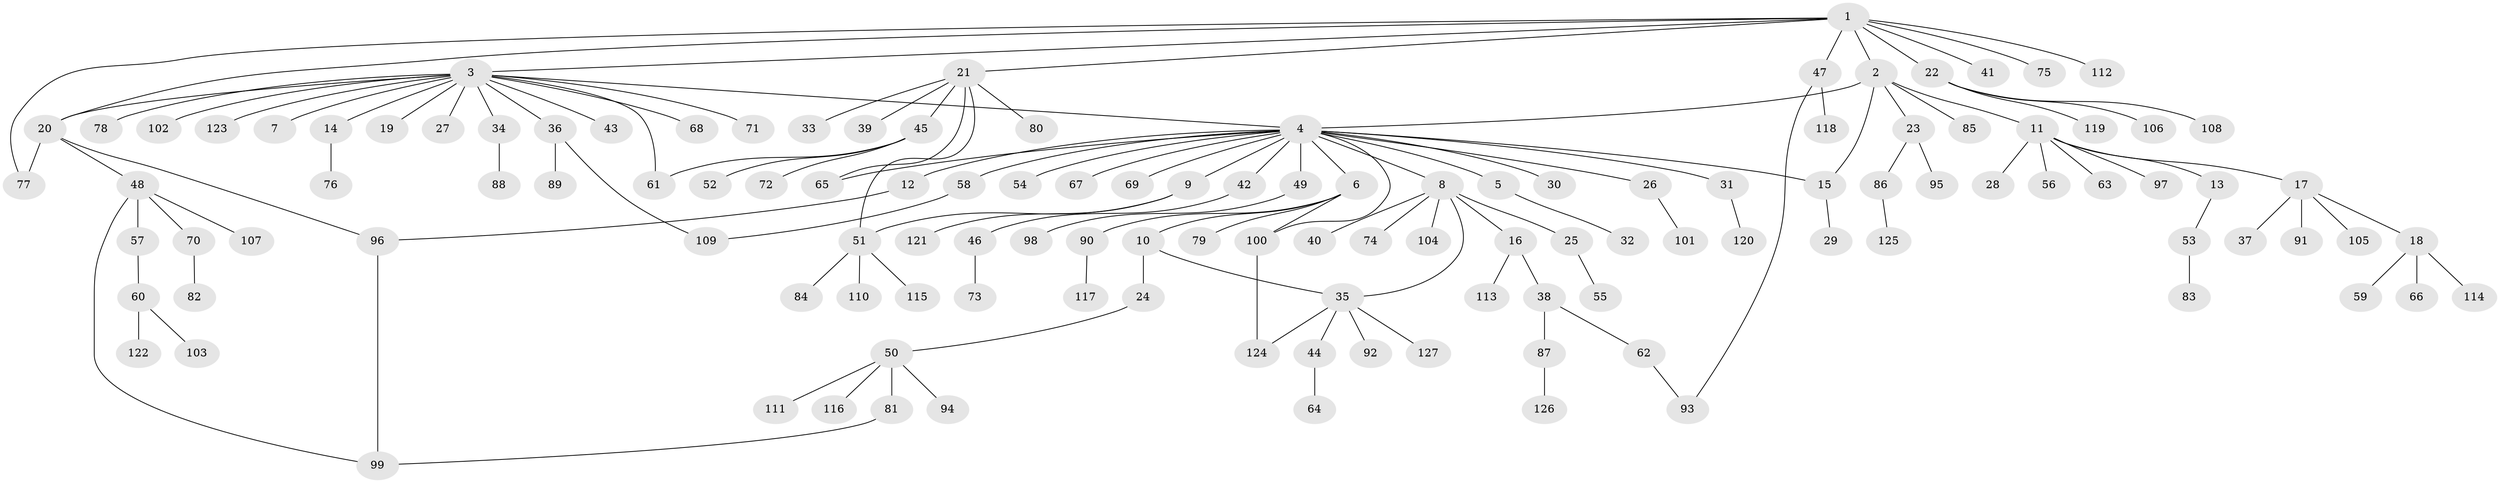 // coarse degree distribution, {22: 0.010416666666666666, 5: 0.010416666666666666, 19: 0.010416666666666666, 1: 0.6145833333333334, 6: 0.052083333333333336, 8: 0.010416666666666666, 2: 0.16666666666666666, 3: 0.09375, 4: 0.03125}
// Generated by graph-tools (version 1.1) at 2025/41/03/06/25 10:41:49]
// undirected, 127 vertices, 141 edges
graph export_dot {
graph [start="1"]
  node [color=gray90,style=filled];
  1;
  2;
  3;
  4;
  5;
  6;
  7;
  8;
  9;
  10;
  11;
  12;
  13;
  14;
  15;
  16;
  17;
  18;
  19;
  20;
  21;
  22;
  23;
  24;
  25;
  26;
  27;
  28;
  29;
  30;
  31;
  32;
  33;
  34;
  35;
  36;
  37;
  38;
  39;
  40;
  41;
  42;
  43;
  44;
  45;
  46;
  47;
  48;
  49;
  50;
  51;
  52;
  53;
  54;
  55;
  56;
  57;
  58;
  59;
  60;
  61;
  62;
  63;
  64;
  65;
  66;
  67;
  68;
  69;
  70;
  71;
  72;
  73;
  74;
  75;
  76;
  77;
  78;
  79;
  80;
  81;
  82;
  83;
  84;
  85;
  86;
  87;
  88;
  89;
  90;
  91;
  92;
  93;
  94;
  95;
  96;
  97;
  98;
  99;
  100;
  101;
  102;
  103;
  104;
  105;
  106;
  107;
  108;
  109;
  110;
  111;
  112;
  113;
  114;
  115;
  116;
  117;
  118;
  119;
  120;
  121;
  122;
  123;
  124;
  125;
  126;
  127;
  1 -- 2;
  1 -- 3;
  1 -- 20;
  1 -- 21;
  1 -- 22;
  1 -- 41;
  1 -- 47;
  1 -- 75;
  1 -- 77;
  1 -- 112;
  2 -- 4;
  2 -- 11;
  2 -- 15;
  2 -- 23;
  2 -- 85;
  3 -- 4;
  3 -- 7;
  3 -- 14;
  3 -- 19;
  3 -- 20;
  3 -- 27;
  3 -- 34;
  3 -- 36;
  3 -- 43;
  3 -- 61;
  3 -- 68;
  3 -- 71;
  3 -- 78;
  3 -- 102;
  3 -- 123;
  4 -- 5;
  4 -- 6;
  4 -- 8;
  4 -- 9;
  4 -- 12;
  4 -- 15;
  4 -- 26;
  4 -- 30;
  4 -- 31;
  4 -- 42;
  4 -- 49;
  4 -- 54;
  4 -- 58;
  4 -- 65;
  4 -- 67;
  4 -- 69;
  4 -- 100;
  5 -- 32;
  6 -- 10;
  6 -- 79;
  6 -- 90;
  6 -- 100;
  8 -- 16;
  8 -- 25;
  8 -- 35;
  8 -- 40;
  8 -- 74;
  8 -- 104;
  9 -- 51;
  9 -- 121;
  10 -- 24;
  10 -- 35;
  11 -- 13;
  11 -- 17;
  11 -- 28;
  11 -- 56;
  11 -- 63;
  11 -- 97;
  12 -- 96;
  13 -- 53;
  14 -- 76;
  15 -- 29;
  16 -- 38;
  16 -- 113;
  17 -- 18;
  17 -- 37;
  17 -- 91;
  17 -- 105;
  18 -- 59;
  18 -- 66;
  18 -- 114;
  20 -- 48;
  20 -- 77;
  20 -- 96;
  21 -- 33;
  21 -- 39;
  21 -- 45;
  21 -- 51;
  21 -- 65;
  21 -- 80;
  22 -- 106;
  22 -- 108;
  22 -- 119;
  23 -- 86;
  23 -- 95;
  24 -- 50;
  25 -- 55;
  26 -- 101;
  31 -- 120;
  34 -- 88;
  35 -- 44;
  35 -- 92;
  35 -- 124;
  35 -- 127;
  36 -- 89;
  36 -- 109;
  38 -- 62;
  38 -- 87;
  42 -- 46;
  44 -- 64;
  45 -- 52;
  45 -- 61;
  45 -- 72;
  46 -- 73;
  47 -- 93;
  47 -- 118;
  48 -- 57;
  48 -- 70;
  48 -- 99;
  48 -- 107;
  49 -- 98;
  50 -- 81;
  50 -- 94;
  50 -- 111;
  50 -- 116;
  51 -- 84;
  51 -- 110;
  51 -- 115;
  53 -- 83;
  57 -- 60;
  58 -- 109;
  60 -- 103;
  60 -- 122;
  62 -- 93;
  70 -- 82;
  81 -- 99;
  86 -- 125;
  87 -- 126;
  90 -- 117;
  96 -- 99;
  100 -- 124;
}
